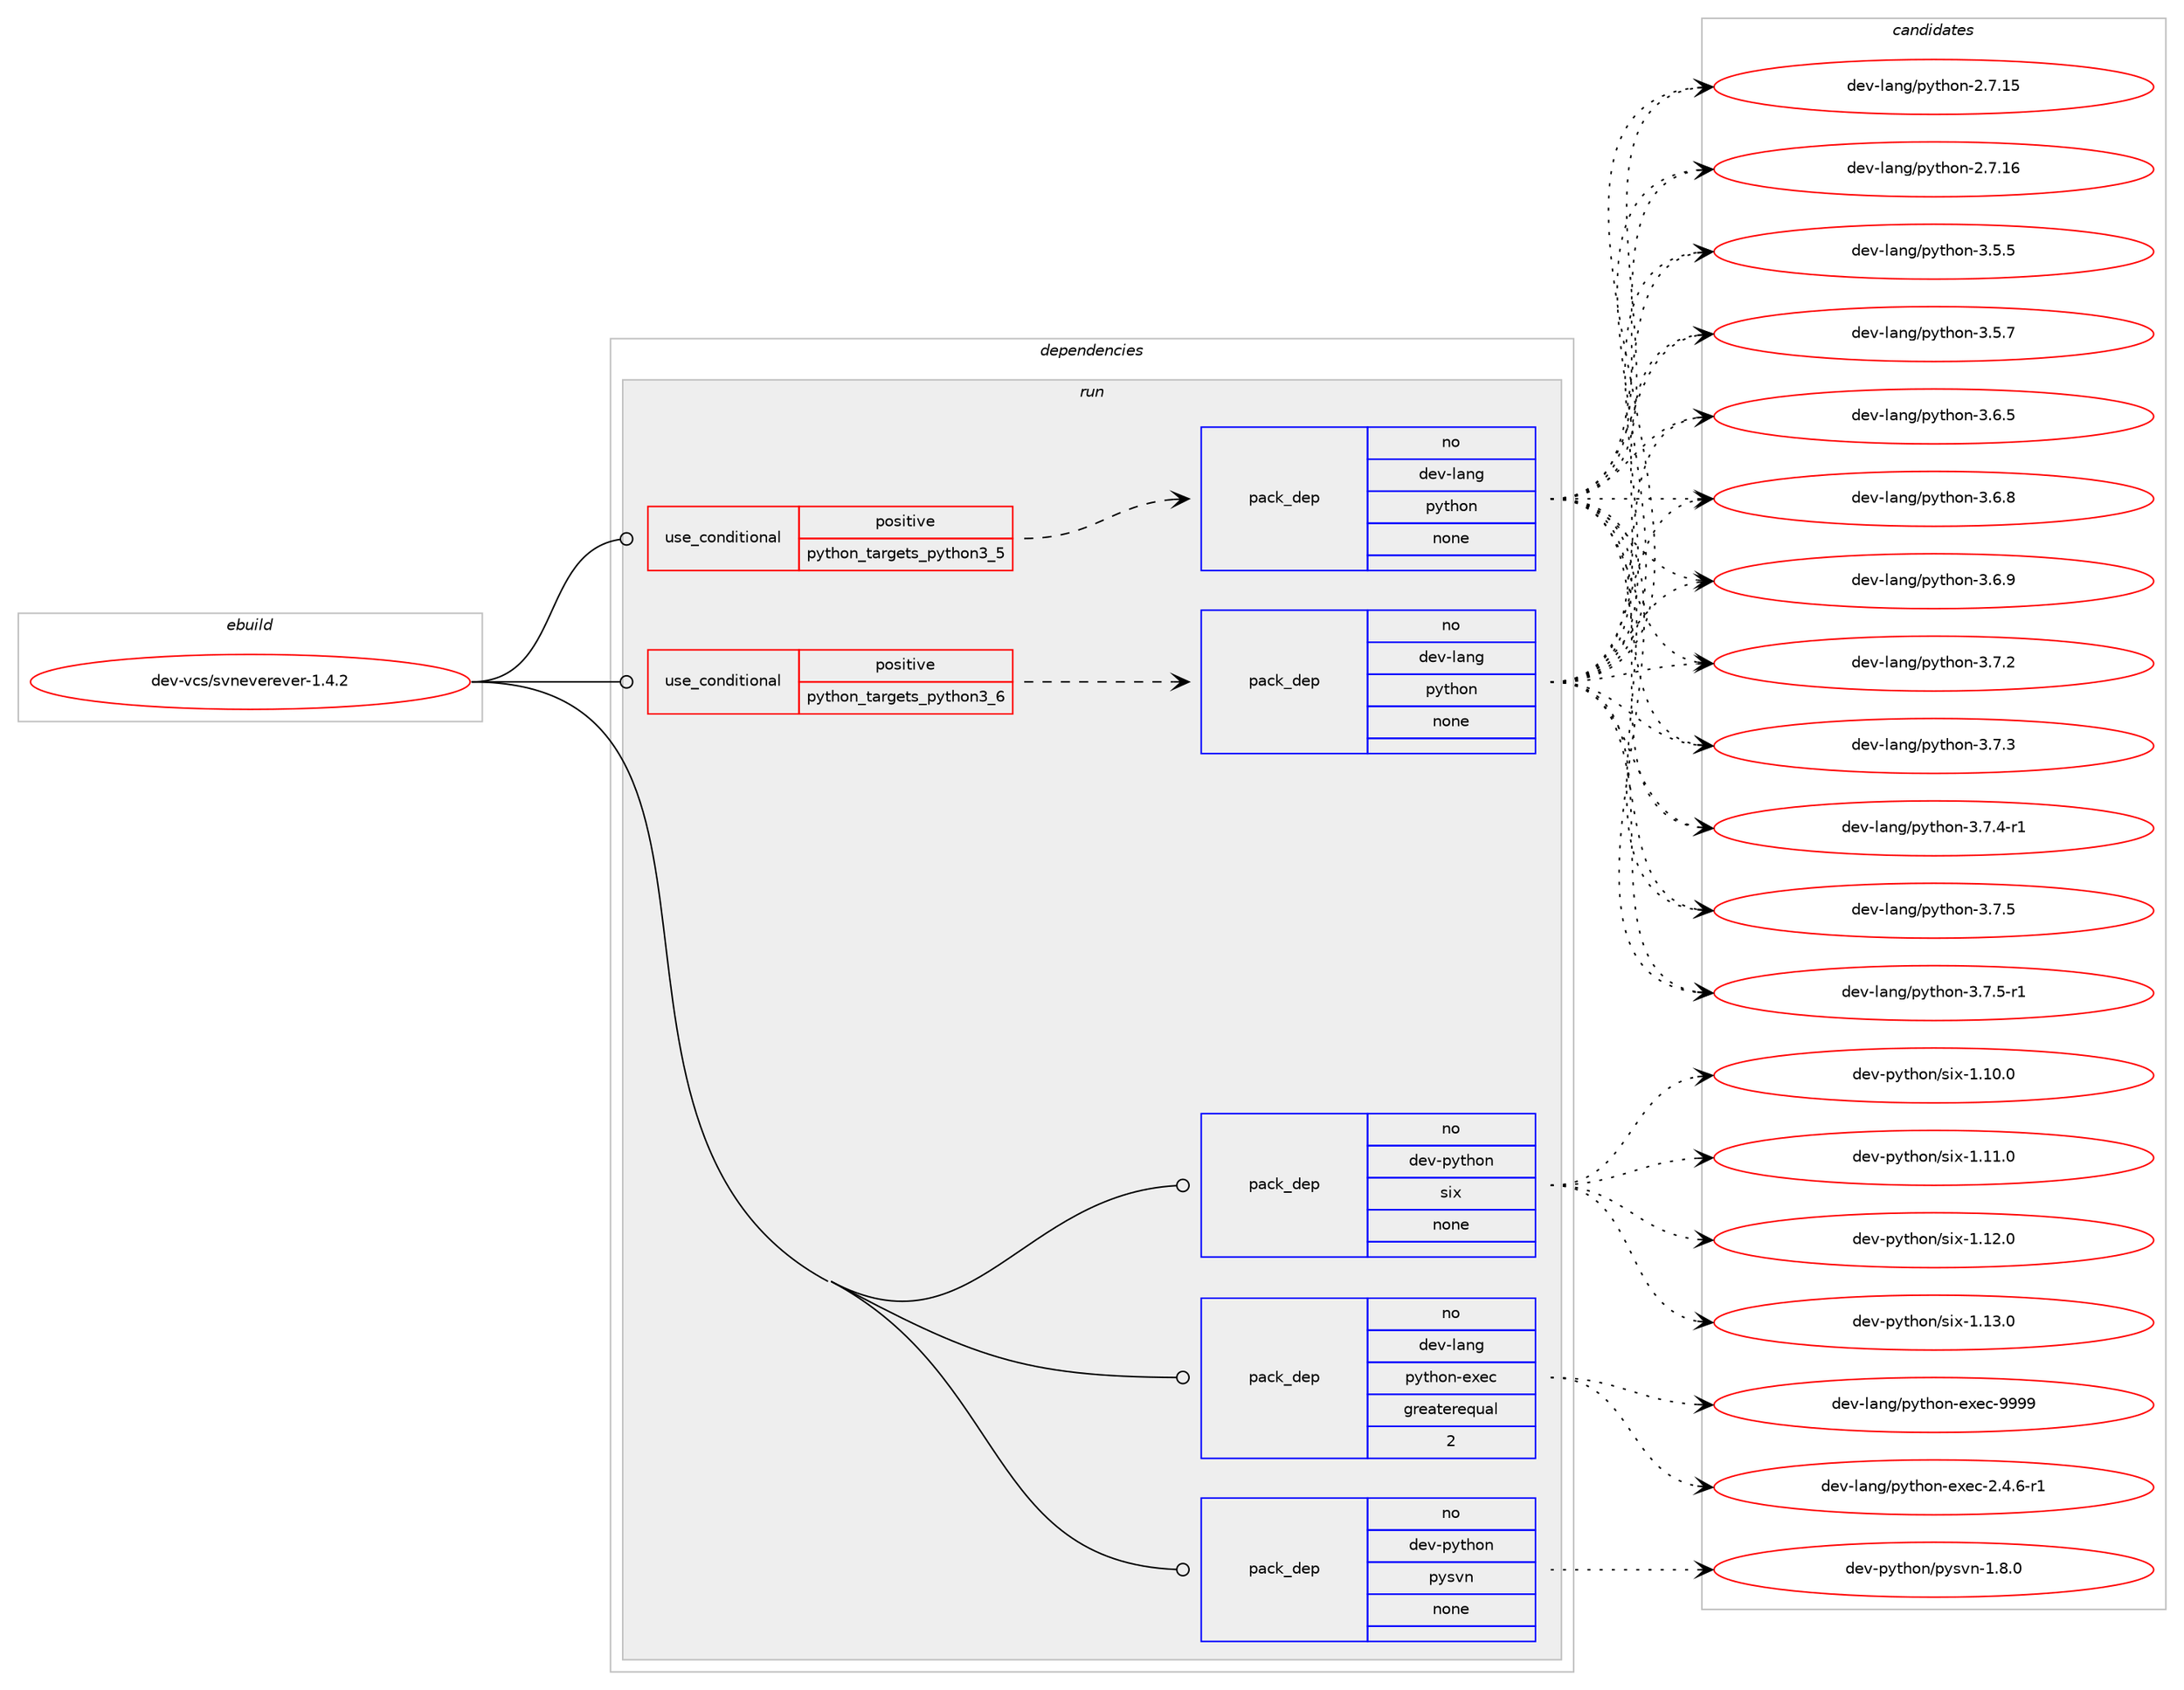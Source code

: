 digraph prolog {

# *************
# Graph options
# *************

newrank=true;
concentrate=true;
compound=true;
graph [rankdir=LR,fontname=Helvetica,fontsize=10,ranksep=1.5];#, ranksep=2.5, nodesep=0.2];
edge  [arrowhead=vee];
node  [fontname=Helvetica,fontsize=10];

# **********
# The ebuild
# **********

subgraph cluster_leftcol {
color=gray;
rank=same;
label=<<i>ebuild</i>>;
id [label="dev-vcs/svneverever-1.4.2", color=red, width=4, href="../dev-vcs/svneverever-1.4.2.svg"];
}

# ****************
# The dependencies
# ****************

subgraph cluster_midcol {
color=gray;
label=<<i>dependencies</i>>;
subgraph cluster_compile {
fillcolor="#eeeeee";
style=filled;
label=<<i>compile</i>>;
}
subgraph cluster_compileandrun {
fillcolor="#eeeeee";
style=filled;
label=<<i>compile and run</i>>;
}
subgraph cluster_run {
fillcolor="#eeeeee";
style=filled;
label=<<i>run</i>>;
subgraph cond184061 {
dependency735410 [label=<<TABLE BORDER="0" CELLBORDER="1" CELLSPACING="0" CELLPADDING="4"><TR><TD ROWSPAN="3" CELLPADDING="10">use_conditional</TD></TR><TR><TD>positive</TD></TR><TR><TD>python_targets_python3_5</TD></TR></TABLE>>, shape=none, color=red];
subgraph pack539114 {
dependency735411 [label=<<TABLE BORDER="0" CELLBORDER="1" CELLSPACING="0" CELLPADDING="4" WIDTH="220"><TR><TD ROWSPAN="6" CELLPADDING="30">pack_dep</TD></TR><TR><TD WIDTH="110">no</TD></TR><TR><TD>dev-lang</TD></TR><TR><TD>python</TD></TR><TR><TD>none</TD></TR><TR><TD></TD></TR></TABLE>>, shape=none, color=blue];
}
dependency735410:e -> dependency735411:w [weight=20,style="dashed",arrowhead="vee"];
}
id:e -> dependency735410:w [weight=20,style="solid",arrowhead="odot"];
subgraph cond184062 {
dependency735412 [label=<<TABLE BORDER="0" CELLBORDER="1" CELLSPACING="0" CELLPADDING="4"><TR><TD ROWSPAN="3" CELLPADDING="10">use_conditional</TD></TR><TR><TD>positive</TD></TR><TR><TD>python_targets_python3_6</TD></TR></TABLE>>, shape=none, color=red];
subgraph pack539115 {
dependency735413 [label=<<TABLE BORDER="0" CELLBORDER="1" CELLSPACING="0" CELLPADDING="4" WIDTH="220"><TR><TD ROWSPAN="6" CELLPADDING="30">pack_dep</TD></TR><TR><TD WIDTH="110">no</TD></TR><TR><TD>dev-lang</TD></TR><TR><TD>python</TD></TR><TR><TD>none</TD></TR><TR><TD></TD></TR></TABLE>>, shape=none, color=blue];
}
dependency735412:e -> dependency735413:w [weight=20,style="dashed",arrowhead="vee"];
}
id:e -> dependency735412:w [weight=20,style="solid",arrowhead="odot"];
subgraph pack539116 {
dependency735414 [label=<<TABLE BORDER="0" CELLBORDER="1" CELLSPACING="0" CELLPADDING="4" WIDTH="220"><TR><TD ROWSPAN="6" CELLPADDING="30">pack_dep</TD></TR><TR><TD WIDTH="110">no</TD></TR><TR><TD>dev-lang</TD></TR><TR><TD>python-exec</TD></TR><TR><TD>greaterequal</TD></TR><TR><TD>2</TD></TR></TABLE>>, shape=none, color=blue];
}
id:e -> dependency735414:w [weight=20,style="solid",arrowhead="odot"];
subgraph pack539117 {
dependency735415 [label=<<TABLE BORDER="0" CELLBORDER="1" CELLSPACING="0" CELLPADDING="4" WIDTH="220"><TR><TD ROWSPAN="6" CELLPADDING="30">pack_dep</TD></TR><TR><TD WIDTH="110">no</TD></TR><TR><TD>dev-python</TD></TR><TR><TD>pysvn</TD></TR><TR><TD>none</TD></TR><TR><TD></TD></TR></TABLE>>, shape=none, color=blue];
}
id:e -> dependency735415:w [weight=20,style="solid",arrowhead="odot"];
subgraph pack539118 {
dependency735416 [label=<<TABLE BORDER="0" CELLBORDER="1" CELLSPACING="0" CELLPADDING="4" WIDTH="220"><TR><TD ROWSPAN="6" CELLPADDING="30">pack_dep</TD></TR><TR><TD WIDTH="110">no</TD></TR><TR><TD>dev-python</TD></TR><TR><TD>six</TD></TR><TR><TD>none</TD></TR><TR><TD></TD></TR></TABLE>>, shape=none, color=blue];
}
id:e -> dependency735416:w [weight=20,style="solid",arrowhead="odot"];
}
}

# **************
# The candidates
# **************

subgraph cluster_choices {
rank=same;
color=gray;
label=<<i>candidates</i>>;

subgraph choice539114 {
color=black;
nodesep=1;
choice10010111845108971101034711212111610411111045504655464953 [label="dev-lang/python-2.7.15", color=red, width=4,href="../dev-lang/python-2.7.15.svg"];
choice10010111845108971101034711212111610411111045504655464954 [label="dev-lang/python-2.7.16", color=red, width=4,href="../dev-lang/python-2.7.16.svg"];
choice100101118451089711010347112121116104111110455146534653 [label="dev-lang/python-3.5.5", color=red, width=4,href="../dev-lang/python-3.5.5.svg"];
choice100101118451089711010347112121116104111110455146534655 [label="dev-lang/python-3.5.7", color=red, width=4,href="../dev-lang/python-3.5.7.svg"];
choice100101118451089711010347112121116104111110455146544653 [label="dev-lang/python-3.6.5", color=red, width=4,href="../dev-lang/python-3.6.5.svg"];
choice100101118451089711010347112121116104111110455146544656 [label="dev-lang/python-3.6.8", color=red, width=4,href="../dev-lang/python-3.6.8.svg"];
choice100101118451089711010347112121116104111110455146544657 [label="dev-lang/python-3.6.9", color=red, width=4,href="../dev-lang/python-3.6.9.svg"];
choice100101118451089711010347112121116104111110455146554650 [label="dev-lang/python-3.7.2", color=red, width=4,href="../dev-lang/python-3.7.2.svg"];
choice100101118451089711010347112121116104111110455146554651 [label="dev-lang/python-3.7.3", color=red, width=4,href="../dev-lang/python-3.7.3.svg"];
choice1001011184510897110103471121211161041111104551465546524511449 [label="dev-lang/python-3.7.4-r1", color=red, width=4,href="../dev-lang/python-3.7.4-r1.svg"];
choice100101118451089711010347112121116104111110455146554653 [label="dev-lang/python-3.7.5", color=red, width=4,href="../dev-lang/python-3.7.5.svg"];
choice1001011184510897110103471121211161041111104551465546534511449 [label="dev-lang/python-3.7.5-r1", color=red, width=4,href="../dev-lang/python-3.7.5-r1.svg"];
dependency735411:e -> choice10010111845108971101034711212111610411111045504655464953:w [style=dotted,weight="100"];
dependency735411:e -> choice10010111845108971101034711212111610411111045504655464954:w [style=dotted,weight="100"];
dependency735411:e -> choice100101118451089711010347112121116104111110455146534653:w [style=dotted,weight="100"];
dependency735411:e -> choice100101118451089711010347112121116104111110455146534655:w [style=dotted,weight="100"];
dependency735411:e -> choice100101118451089711010347112121116104111110455146544653:w [style=dotted,weight="100"];
dependency735411:e -> choice100101118451089711010347112121116104111110455146544656:w [style=dotted,weight="100"];
dependency735411:e -> choice100101118451089711010347112121116104111110455146544657:w [style=dotted,weight="100"];
dependency735411:e -> choice100101118451089711010347112121116104111110455146554650:w [style=dotted,weight="100"];
dependency735411:e -> choice100101118451089711010347112121116104111110455146554651:w [style=dotted,weight="100"];
dependency735411:e -> choice1001011184510897110103471121211161041111104551465546524511449:w [style=dotted,weight="100"];
dependency735411:e -> choice100101118451089711010347112121116104111110455146554653:w [style=dotted,weight="100"];
dependency735411:e -> choice1001011184510897110103471121211161041111104551465546534511449:w [style=dotted,weight="100"];
}
subgraph choice539115 {
color=black;
nodesep=1;
choice10010111845108971101034711212111610411111045504655464953 [label="dev-lang/python-2.7.15", color=red, width=4,href="../dev-lang/python-2.7.15.svg"];
choice10010111845108971101034711212111610411111045504655464954 [label="dev-lang/python-2.7.16", color=red, width=4,href="../dev-lang/python-2.7.16.svg"];
choice100101118451089711010347112121116104111110455146534653 [label="dev-lang/python-3.5.5", color=red, width=4,href="../dev-lang/python-3.5.5.svg"];
choice100101118451089711010347112121116104111110455146534655 [label="dev-lang/python-3.5.7", color=red, width=4,href="../dev-lang/python-3.5.7.svg"];
choice100101118451089711010347112121116104111110455146544653 [label="dev-lang/python-3.6.5", color=red, width=4,href="../dev-lang/python-3.6.5.svg"];
choice100101118451089711010347112121116104111110455146544656 [label="dev-lang/python-3.6.8", color=red, width=4,href="../dev-lang/python-3.6.8.svg"];
choice100101118451089711010347112121116104111110455146544657 [label="dev-lang/python-3.6.9", color=red, width=4,href="../dev-lang/python-3.6.9.svg"];
choice100101118451089711010347112121116104111110455146554650 [label="dev-lang/python-3.7.2", color=red, width=4,href="../dev-lang/python-3.7.2.svg"];
choice100101118451089711010347112121116104111110455146554651 [label="dev-lang/python-3.7.3", color=red, width=4,href="../dev-lang/python-3.7.3.svg"];
choice1001011184510897110103471121211161041111104551465546524511449 [label="dev-lang/python-3.7.4-r1", color=red, width=4,href="../dev-lang/python-3.7.4-r1.svg"];
choice100101118451089711010347112121116104111110455146554653 [label="dev-lang/python-3.7.5", color=red, width=4,href="../dev-lang/python-3.7.5.svg"];
choice1001011184510897110103471121211161041111104551465546534511449 [label="dev-lang/python-3.7.5-r1", color=red, width=4,href="../dev-lang/python-3.7.5-r1.svg"];
dependency735413:e -> choice10010111845108971101034711212111610411111045504655464953:w [style=dotted,weight="100"];
dependency735413:e -> choice10010111845108971101034711212111610411111045504655464954:w [style=dotted,weight="100"];
dependency735413:e -> choice100101118451089711010347112121116104111110455146534653:w [style=dotted,weight="100"];
dependency735413:e -> choice100101118451089711010347112121116104111110455146534655:w [style=dotted,weight="100"];
dependency735413:e -> choice100101118451089711010347112121116104111110455146544653:w [style=dotted,weight="100"];
dependency735413:e -> choice100101118451089711010347112121116104111110455146544656:w [style=dotted,weight="100"];
dependency735413:e -> choice100101118451089711010347112121116104111110455146544657:w [style=dotted,weight="100"];
dependency735413:e -> choice100101118451089711010347112121116104111110455146554650:w [style=dotted,weight="100"];
dependency735413:e -> choice100101118451089711010347112121116104111110455146554651:w [style=dotted,weight="100"];
dependency735413:e -> choice1001011184510897110103471121211161041111104551465546524511449:w [style=dotted,weight="100"];
dependency735413:e -> choice100101118451089711010347112121116104111110455146554653:w [style=dotted,weight="100"];
dependency735413:e -> choice1001011184510897110103471121211161041111104551465546534511449:w [style=dotted,weight="100"];
}
subgraph choice539116 {
color=black;
nodesep=1;
choice10010111845108971101034711212111610411111045101120101994550465246544511449 [label="dev-lang/python-exec-2.4.6-r1", color=red, width=4,href="../dev-lang/python-exec-2.4.6-r1.svg"];
choice10010111845108971101034711212111610411111045101120101994557575757 [label="dev-lang/python-exec-9999", color=red, width=4,href="../dev-lang/python-exec-9999.svg"];
dependency735414:e -> choice10010111845108971101034711212111610411111045101120101994550465246544511449:w [style=dotted,weight="100"];
dependency735414:e -> choice10010111845108971101034711212111610411111045101120101994557575757:w [style=dotted,weight="100"];
}
subgraph choice539117 {
color=black;
nodesep=1;
choice1001011184511212111610411111047112121115118110454946564648 [label="dev-python/pysvn-1.8.0", color=red, width=4,href="../dev-python/pysvn-1.8.0.svg"];
dependency735415:e -> choice1001011184511212111610411111047112121115118110454946564648:w [style=dotted,weight="100"];
}
subgraph choice539118 {
color=black;
nodesep=1;
choice100101118451121211161041111104711510512045494649484648 [label="dev-python/six-1.10.0", color=red, width=4,href="../dev-python/six-1.10.0.svg"];
choice100101118451121211161041111104711510512045494649494648 [label="dev-python/six-1.11.0", color=red, width=4,href="../dev-python/six-1.11.0.svg"];
choice100101118451121211161041111104711510512045494649504648 [label="dev-python/six-1.12.0", color=red, width=4,href="../dev-python/six-1.12.0.svg"];
choice100101118451121211161041111104711510512045494649514648 [label="dev-python/six-1.13.0", color=red, width=4,href="../dev-python/six-1.13.0.svg"];
dependency735416:e -> choice100101118451121211161041111104711510512045494649484648:w [style=dotted,weight="100"];
dependency735416:e -> choice100101118451121211161041111104711510512045494649494648:w [style=dotted,weight="100"];
dependency735416:e -> choice100101118451121211161041111104711510512045494649504648:w [style=dotted,weight="100"];
dependency735416:e -> choice100101118451121211161041111104711510512045494649514648:w [style=dotted,weight="100"];
}
}

}
